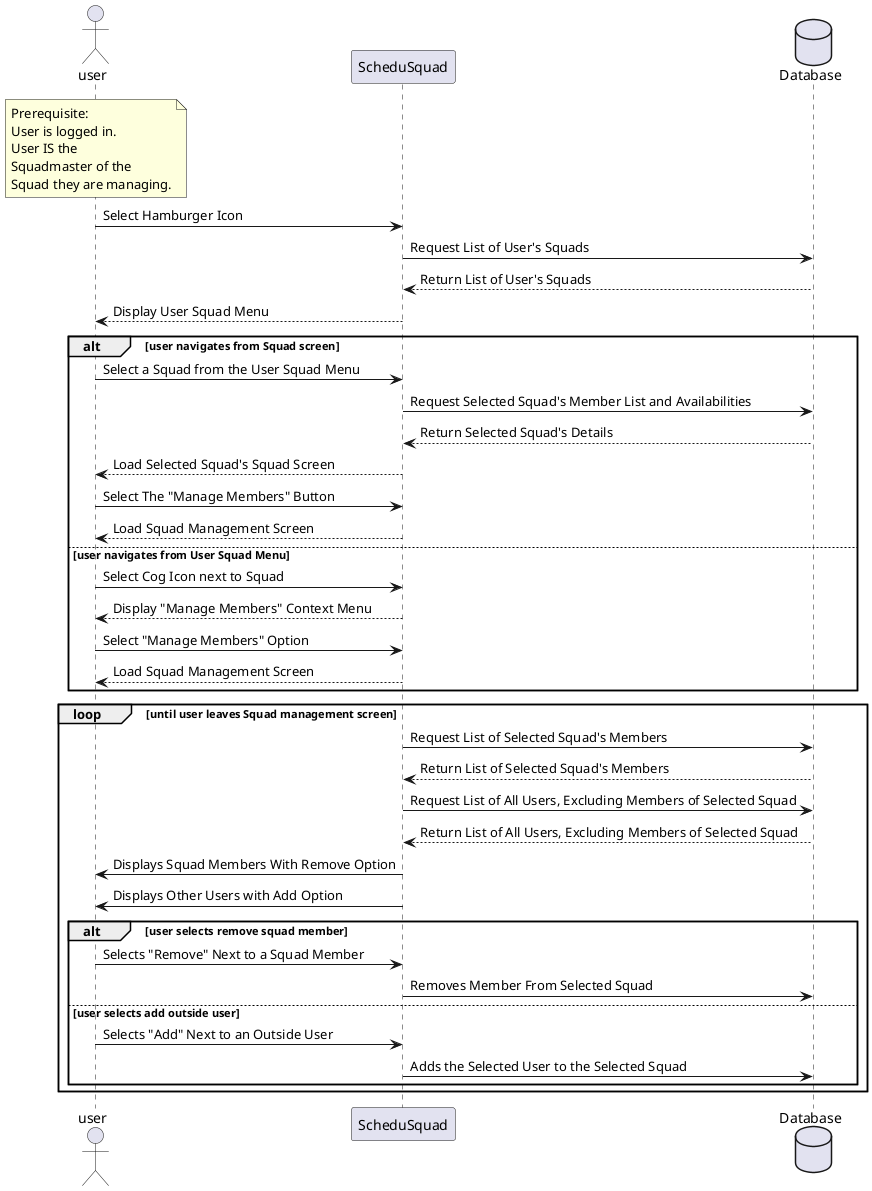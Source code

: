 @startuml Manage Squad
actor user
participant ScheduSquad as app
database Database as db

note over user
Prerequisite:
User is logged in.
User IS the
Squadmaster of the
Squad they are managing.
end note

user -> app : Select Hamburger Icon
app -> db : Request List of User's Squads
db --> app : Return List of User's Squads
app --> user : Display User Squad Menu
alt user navigates from Squad screen
    user -> app : Select a Squad from the User Squad Menu
    app -> db : Request Selected Squad's Member List and Availabilities
    db --> app : Return Selected Squad's Details
    app --> user : Load Selected Squad's Squad Screen
    user -> app : Select The "Manage Members" Button
    app --> user : Load Squad Management Screen
else user navigates from User Squad Menu
    user -> app : Select Cog Icon next to Squad
    app --> user : Display "Manage Members" Context Menu
    user -> app : Select "Manage Members" Option
    app --> user : Load Squad Management Screen
end

loop until user leaves Squad management screen
    app -> db : Request List of Selected Squad's Members
    db --> app : Return List of Selected Squad's Members
    app -> db : Request List of All Users, Excluding Members of Selected Squad
    db --> app : Return List of All Users, Excluding Members of Selected Squad
    app -> user : Displays Squad Members With Remove Option
    app -> user : Displays Other Users with Add Option

    alt user selects remove squad member
        user -> app : Selects "Remove" Next to a Squad Member
        app -> db : Removes Member From Selected Squad
    else user selects add outside user
        user -> app : Selects "Add" Next to an Outside User
        app -> db : Adds the Selected User to the Selected Squad
    end
end
@enduml
